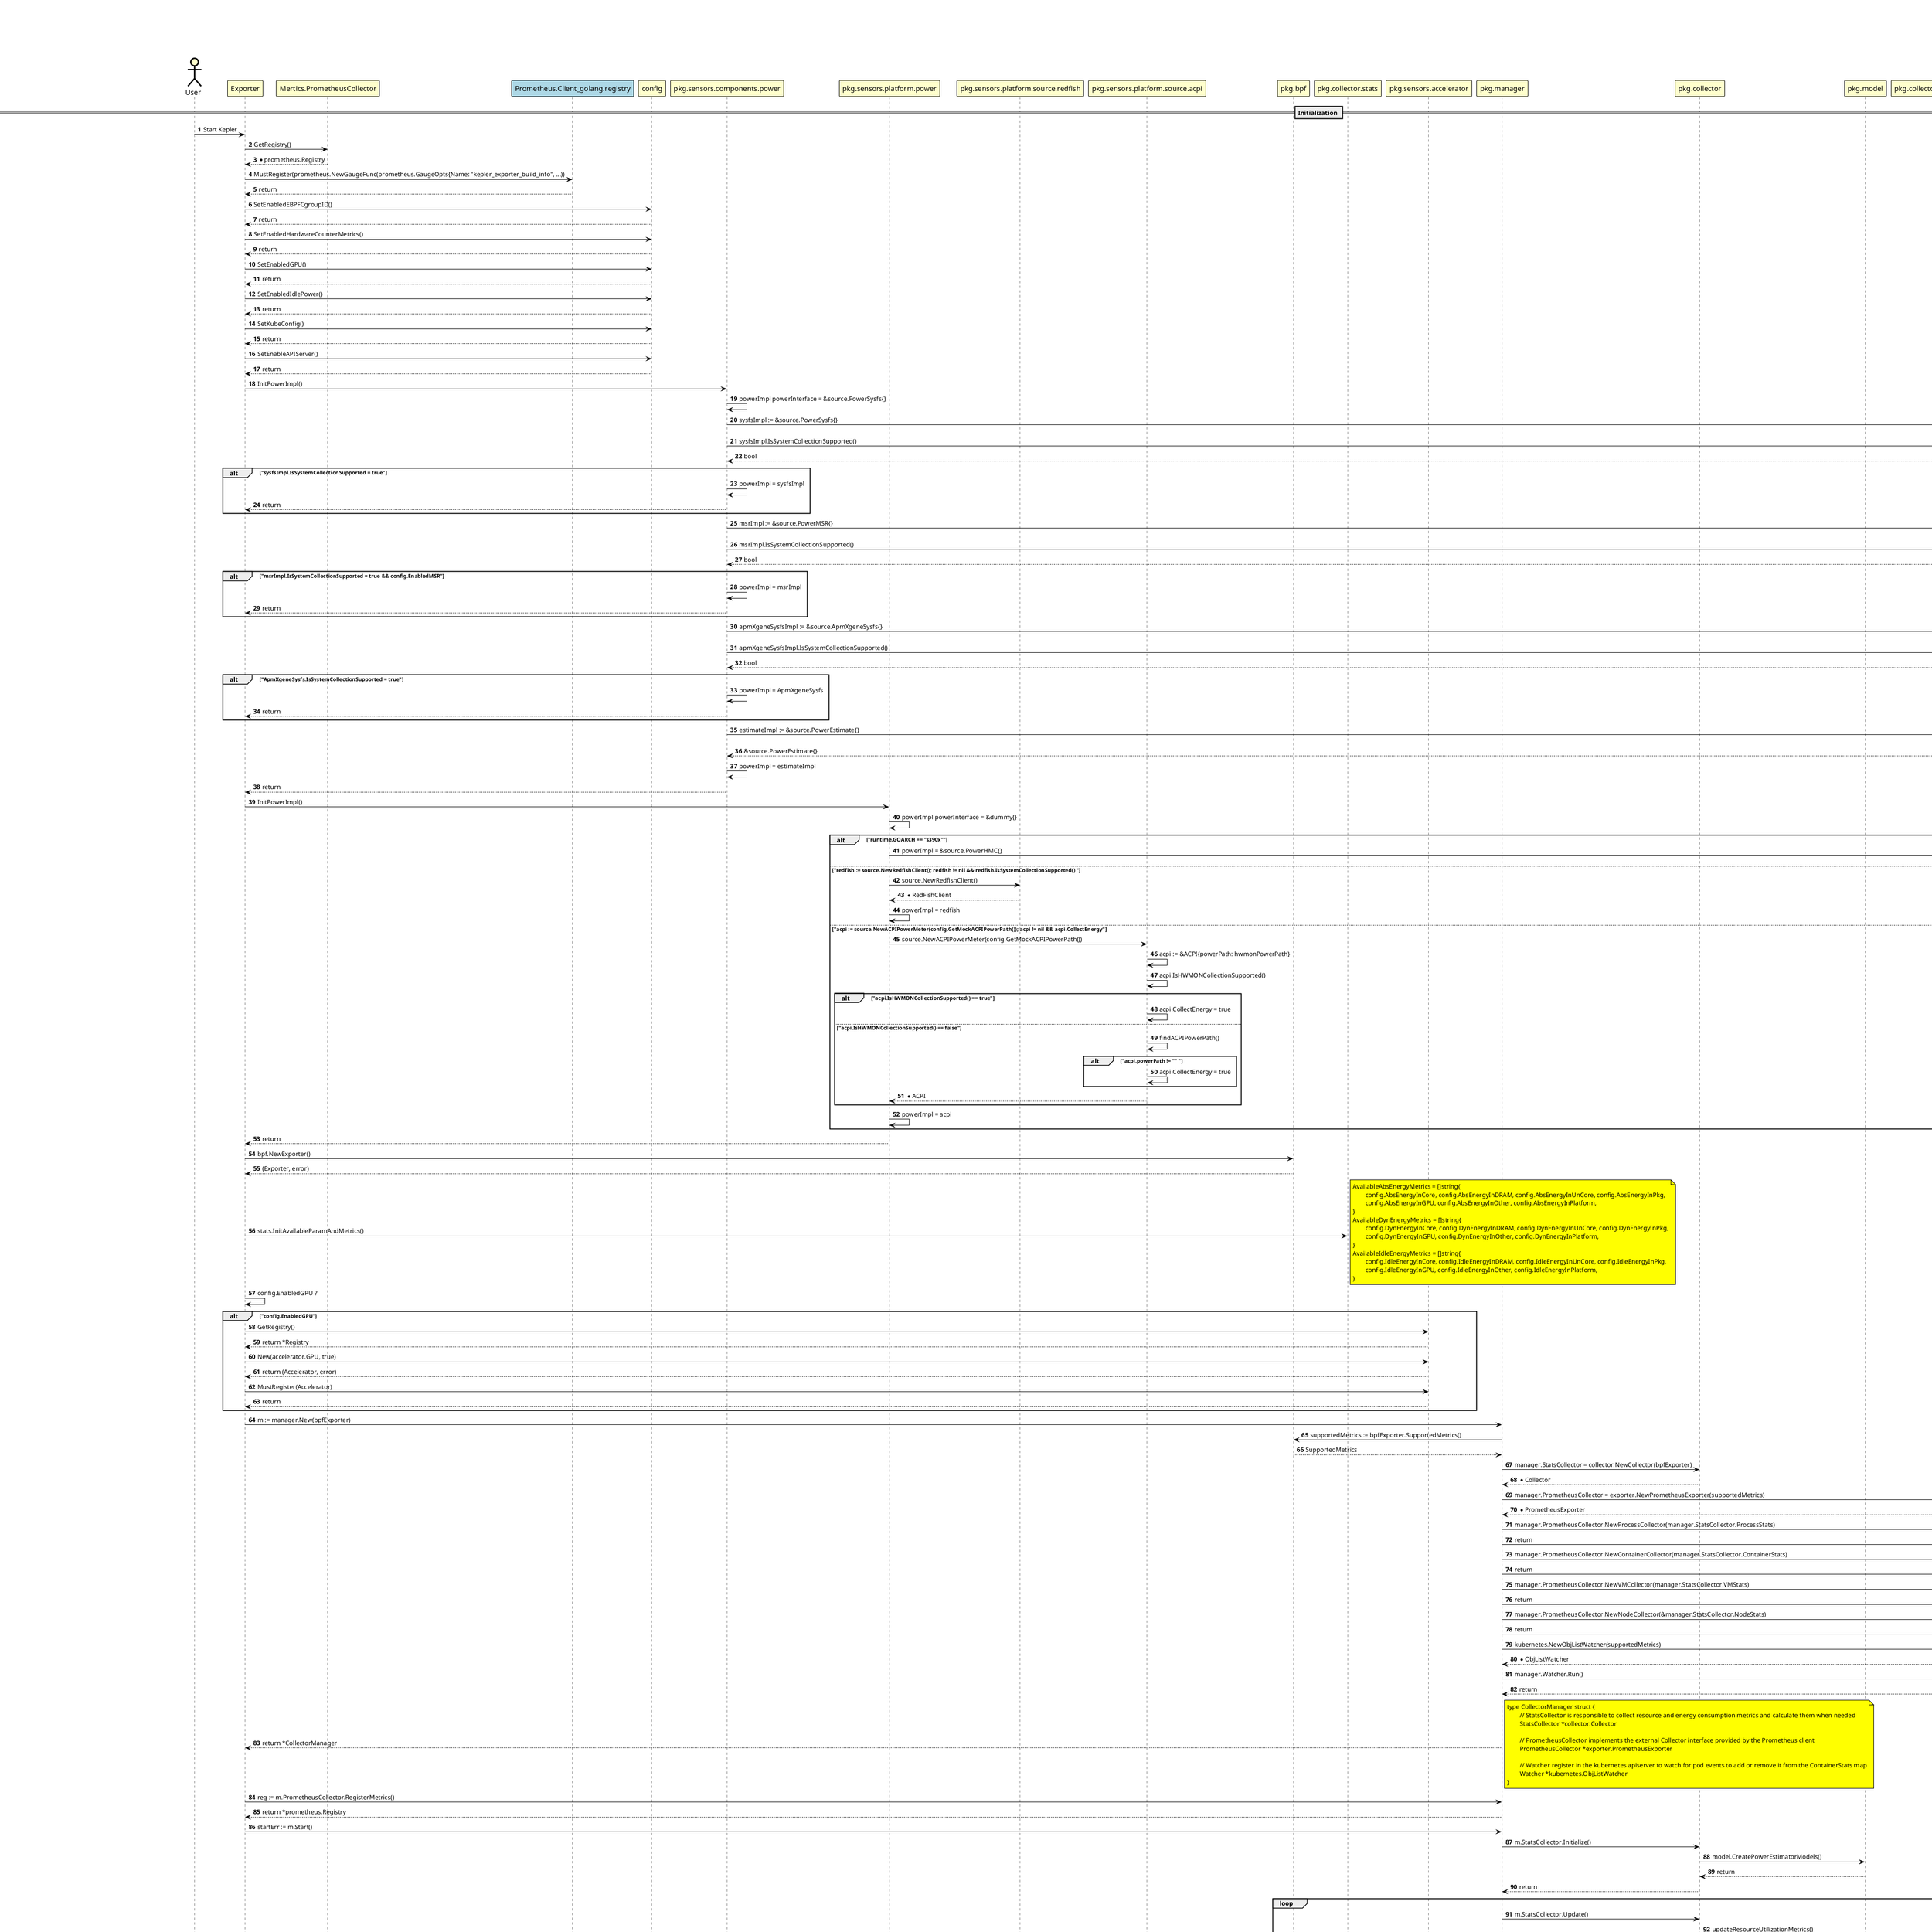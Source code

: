 @startuml
skinparam noteBorderColor Black
skinparam noteBorderThickness 1
skinparam noteBackgroundColor Yellow
skinparam legendBackgroundColor WhiteSmoke

skinparam sequence {
	BoxBorderColor Black
	BoxFontSize 20

	ArrowColor Black
	ArrowThickness 1

	ActorBorderColor Black
	ActorBorderThickness 3
	ActorBackgroundColor Business
	ActorFontSize 15

	ParticipantBorderColor Black
	ParticipantBorderThickness 1
	ParticipantBackgroundColor Business
	ParticipantFontSize 15

	LifeLineBorderColor Black
	LifeLineBorderThickness 1
	LifeLineBackgroundColor LightGray
}

legend top right
|= |= Legend |
|<back:Business>   </back>| Participants from this project |
|<back:LightBlue>   </back>| Participants external to the project |
|<back:Yellow>   </back>| Notes |
endlegend

actor "User"
participant Exporter
participant "Mertics.PrometheusCollector"
participant "Prometheus.Client_golang.registry" #LightBlue
participant config
participant pkg.sensors.components.power
participant pkg.sensors.platform.power
participant pkg.sensors.platform.source.redfish
participant pkg.sensors.platform.source.acpi
participant pkg.bpf
participant pkg.collector.stats
participant pkg.sensors.accelerator
participant pkg.manager
participant pkg.collector
participant pkg.model
participant pkg.collector.resourceutilization.bpf
participant pkg.collector.energy
participant pkg.metrics
participant pkg.kubernetes
participant "net.http" #LightBlue

== Initialization ==
autonumber

User -> Exporter: Start Kepler

Exporter -> Mertics.PrometheusCollector : GetRegistry()
Mertics.PrometheusCollector --> Exporter:  *prometheus.Registry
Exporter -> Prometheus.Client_golang.registry: MustRegister(prometheus.NewGaugeFunc(prometheus.GaugeOpts{Name: "kepler_exporter_build_info", ...))
Prometheus.Client_golang.registry --> Exporter: return

Exporter -> config : SetEnabledEBPFCgroupID()
config --> Exporter: return
Exporter -> config : SetEnabledHardwareCounterMetrics()
config --> Exporter: return
Exporter -> config : SetEnabledGPU()
config --> Exporter: return
Exporter -> config : SetEnabledIdlePower()
config --> Exporter: return
Exporter -> config : SetKubeConfig()
config --> Exporter: return
Exporter -> config : SetEnableAPIServer()
config --> Exporter: return
Exporter -> pkg.sensors.components.power : InitPowerImpl()
pkg.sensors.components.power -> pkg.sensors.components.power: powerImpl powerInterface = &source.PowerSysfs{}

create PowerSysfs
pkg.sensors.components.power -> PowerSysfs: sysfsImpl := &source.PowerSysfs{}
pkg.sensors.components.power -> PowerSysfs: sysfsImpl.IsSystemCollectionSupported()
PowerSysfs --> pkg.sensors.components.power: bool
alt "sysfsImpl.IsSystemCollectionSupported = true"
pkg.sensors.components.power -> pkg.sensors.components.power: powerImpl = sysfsImpl
pkg.sensors.components.power --> Exporter: return
end

create PowerMSR
pkg.sensors.components.power -> PowerMSR: msrImpl := &source.PowerMSR{}
pkg.sensors.components.power -> PowerMSR: msrImpl.IsSystemCollectionSupported()
PowerMSR --> pkg.sensors.components.power: bool
alt "msrImpl.IsSystemCollectionSupported = true && config.EnabledMSR"
pkg.sensors.components.power -> pkg.sensors.components.power: powerImpl = msrImpl
pkg.sensors.components.power --> Exporter: return
end

create ApmXgeneSysfs
pkg.sensors.components.power -> ApmXgeneSysfs: apmXgeneSysfsImpl := &source.ApmXgeneSysfs{}
pkg.sensors.components.power -> ApmXgeneSysfs: apmXgeneSysfsImpl.IsSystemCollectionSupported()
ApmXgeneSysfs --> pkg.sensors.components.power: bool
alt "ApmXgeneSysfs.IsSystemCollectionSupported = true"
pkg.sensors.components.power -> pkg.sensors.components.power: powerImpl = ApmXgeneSysfs
pkg.sensors.components.power --> Exporter: return
end

create PowerEstimate
pkg.sensors.components.power -> PowerEstimate: estimateImpl := &source.PowerEstimate{}
PowerEstimate --> pkg.sensors.components.power:  &source.PowerEstimate{}
pkg.sensors.components.power -> pkg.sensors.components.power: powerImpl = estimateImpl
pkg.sensors.components.power --> Exporter: return

Exporter -> pkg.sensors.platform.power : InitPowerImpl()
pkg.sensors.platform.power-> pkg.sensors.platform.power: powerImpl powerInterface = &dummy{}

alt "runtime.GOARCH == "s390x""
  create PowerHMC
  pkg.sensors.platform.power ->PowerHMC: powerImpl = &source.PowerHMC{}

else "redfish := source.NewRedfishClient(); redfish != nil && redfish.IsSystemCollectionSupported() "
  pkg.sensors.platform.power -> pkg.sensors.platform.source.redfish: source.NewRedfishClient()
  pkg.sensors.platform.source.redfish --> pkg.sensors.platform.power: *RedFishClient
  pkg.sensors.platform.power -> pkg.sensors.platform.power: powerImpl = redfish

else "acpi := source.NewACPIPowerMeter(config.GetMockACPIPowerPath()); acpi != nil && acpi.CollectEnergy"
  pkg.sensors.platform.power -> pkg.sensors.platform.source.acpi: source.NewACPIPowerMeter(config.GetMockACPIPowerPath())
  pkg.sensors.platform.source.acpi -> pkg.sensors.platform.source.acpi: acpi := &ACPI{powerPath: hwmonPowerPath}
  pkg.sensors.platform.source.acpi -> pkg.sensors.platform.source.acpi: acpi.IsHWMONCollectionSupported()

  alt "acpi.IsHWMONCollectionSupported() == true"
    pkg.sensors.platform.source.acpi -> pkg.sensors.platform.source.acpi: acpi.CollectEnergy = true

  else "acpi.IsHWMONCollectionSupported() == false"
    pkg.sensors.platform.source.acpi -> pkg.sensors.platform.source.acpi: findACPIPowerPath()
    alt "acpi.powerPath != "" "
      pkg.sensors.platform.source.acpi -> pkg.sensors.platform.source.acpi: acpi.CollectEnergy = true
    end
    pkg.sensors.platform.source.acpi --> pkg.sensors.platform.power:*ACPI
  end

  pkg.sensors.platform.power -> pkg.sensors.platform.power: powerImpl = acpi
end

pkg.sensors.platform.power --> Exporter: return

Exporter -> pkg.bpf: bpf.NewExporter()
pkg.bpf --> Exporter : (Exporter, error)

Exporter -> pkg.collector.stats: stats.InitAvailableParamAndMetrics()
note right
	AvailableAbsEnergyMetrics = []string{
		config.AbsEnergyInCore, config.AbsEnergyInDRAM, config.AbsEnergyInUnCore, config.AbsEnergyInPkg,
		config.AbsEnergyInGPU, config.AbsEnergyInOther, config.AbsEnergyInPlatform,
	}
	AvailableDynEnergyMetrics = []string{
		config.DynEnergyInCore, config.DynEnergyInDRAM, config.DynEnergyInUnCore, config.DynEnergyInPkg,
		config.DynEnergyInGPU, config.DynEnergyInOther, config.DynEnergyInPlatform,
	}
	AvailableIdleEnergyMetrics = []string{
		config.IdleEnergyInCore, config.IdleEnergyInDRAM, config.IdleEnergyInUnCore, config.IdleEnergyInPkg,
		config.IdleEnergyInGPU, config.IdleEnergyInOther, config.IdleEnergyInPlatform,
	}
end note

Exporter -> Exporter: config.EnabledGPU ?

alt "config.EnabledGPU"
Exporter -> pkg.sensors.accelerator : GetRegistry()
pkg.sensors.accelerator --> Exporter: return *Registry

Exporter -> pkg.sensors.accelerator: New(accelerator.GPU, true)
pkg.sensors.accelerator --> Exporter: return (Accelerator, error)

Exporter -> pkg.sensors.accelerator : MustRegister(Accelerator)
pkg.sensors.accelerator --> Exporter: return
end

Exporter -> pkg.manager: m := manager.New(bpfExporter)
pkg.manager -> pkg.bpf: supportedMetrics := bpfExporter.SupportedMetrics()
pkg.bpf --> pkg.manager: SupportedMetrics
pkg.manager -> pkg.collector: manager.StatsCollector = collector.NewCollector(bpfExporter)
pkg.collector --> pkg.manager: *Collector
pkg.manager -> pkg.metrics: manager.PrometheusCollector = exporter.NewPrometheusExporter(supportedMetrics)
pkg.metrics --> pkg.manager: *PrometheusExporter
pkg.manager -> pkg.metrics: manager.PrometheusCollector.NewProcessCollector(manager.StatsCollector.ProcessStats)
pkg.manager -> pkg.metrics:return
pkg.manager -> pkg.metrics: manager.PrometheusCollector.NewContainerCollector(manager.StatsCollector.ContainerStats)
pkg.manager -> pkg.metrics:return
pkg.manager -> pkg.metrics: manager.PrometheusCollector.NewVMCollector(manager.StatsCollector.VMStats)
pkg.manager -> pkg.metrics:return
pkg.manager -> pkg.metrics: manager.PrometheusCollector.NewNodeCollector(&manager.StatsCollector.NodeStats)
pkg.manager -> pkg.metrics:return

pkg.manager -> pkg.kubernetes: kubernetes.NewObjListWatcher(supportedMetrics)
pkg.kubernetes --> pkg.manager: *ObjListWatcher
pkg.manager -> pkg.kubernetes: manager.Watcher.Run()
pkg.kubernetes --> pkg.manager: return

pkg.manager --> Exporter: return *CollectorManager

note right
type CollectorManager struct {
	// StatsCollector is responsible to collect resource and energy consumption metrics and calculate them when needed
	StatsCollector *collector.Collector

	// PrometheusCollector implements the external Collector interface provided by the Prometheus client
	PrometheusCollector *exporter.PrometheusExporter

	// Watcher register in the kubernetes apiserver to watch for pod events to add or remove it from the ContainerStats map
	Watcher *kubernetes.ObjListWatcher
}
end note

Exporter -> pkg.manager: reg := m.PrometheusCollector.RegisterMetrics()
pkg.manager --> Exporter: return *prometheus.Registry

Exporter -> pkg.manager: startErr := m.Start()
pkg.manager -> pkg.collector: m.StatsCollector.Initialize()
pkg.collector -> pkg.model: model.CreatePowerEstimatorModels()
pkg.model --> pkg.collector: return
pkg.collector --> pkg.manager: return

loop
pkg.manager -> pkg.collector: m.StatsCollector.Update()
pkg.collector -> pkg.collector: updateResourceUtilizationMetrics()
pkg.collector -> pkg.collector: updateProcessResourceUtilizationMetrics()
pkg.collector -> pkg.collector.resourceutilization.bpf: UpdateProcessBPFMetrics(c.bpfExporter, c.ProcessStats)
pkg.collector.resourceutilization.bpf -> pkg.bpf: bpfExporter.CollectProcesses()
note right
Get process samples from maps
end note
pkg.bpf --> pkg.collector.resourceutilization.bpf: return
pkg.collector.resourceutilization.bpf --> pkg.collector: return
pkg.collector --> pkg.collector: return
pkg.collector -> pkg.collector: AggregateProcessResourceUtilizationMetrics()
pkg.collector --> pkg.collector: return

pkg.collector -> pkg.collector: UpdateEnergyUtilizationMetrics()
pkg.collector -> pkg.collector: UpdateNodeEnergyUtilizationMetrics()
  pkg.collector -> pkg.collector.energy: UpdateNodeEnergyMetrics(NodeStats)
    pkg.collector.energy -> pkg.collector.energy: UpdateNodeComponentsEnergy()
    pkg.collector.energy -> pkg.collector.energy: UpdateNodeGPUEnergy()
    pkg.collector.energy -> pkg.collector.energy: UpdatePlatformEnergy()
    pkg.collector.energy -> pkg.collector.energy: UpdateNodeIdleEnergy()
    pkg.collector.energy -> pkg.stats: nodeStats.UpdateDynEnergy()
    pkg.stats --> pkg.stats: return
    pkg.collector.energy -> pkg.stats: nodeStats.SetNodeOtherComponentsEnergy()
    pkg.stats --> pkg.stats: return
  pkg.collector.energy --> pkg.collector: return
pkg.collector --> pkg.collector: UpdateNodeEnergyUtilizationMetrics() return

pkg.collector -> pkg.collector: UpdateProcessEnergyUtilizationMetrics()
  pkg.collector -> pkg.collector.energy: UpdateProcessEnergy()
    pkg.collector.energy -> pkg.model: UpdateProcessEnergy()
    note right
    UpdateProcessEnergy resets the power model samples, add new samples to the power models, then estimates the idle and dynamic energy
    end note
    pkg.model --> pkg.collector.energy: return
  pkg.collector.energy -->pkg.collector: return
pkg.collector --> pkg.collector: UpdateProcessEnergyUtilizationMetrics() return
  note right
    UpdateProcessEnergyUtilizationMetrics Aggregates processes' utilization metrics to containers and virtual machines
  end note
pkg.collector -> pkg.collector: AggregateProcessEnergyUtilizationMetrics()

pkg.collector --> pkg.collector: AggregateProcessEnergyUtilizationMetrics() return
pkg.collector --> pkg.collector: UpdateEnergyUtilizationMetrics() return
end
pkg.manager --> Exporter: error

note right
If there's an error just log it and keep going
end note

Exporter -> config : metricPathConfig := config.GetMetricPath(*metricsPath)
config --> Exporter: return string
Exporter -> config : bindAddressConfig := config.GetBindAddress(*address)
config --> Exporter: return string

Exporter -> Exporter: ...
note left
The rest of the initialization starts up the http server to respond to http requests
and sets up the handlers for SIGINT and SIGTERM
end note

==  ==

@enduml
